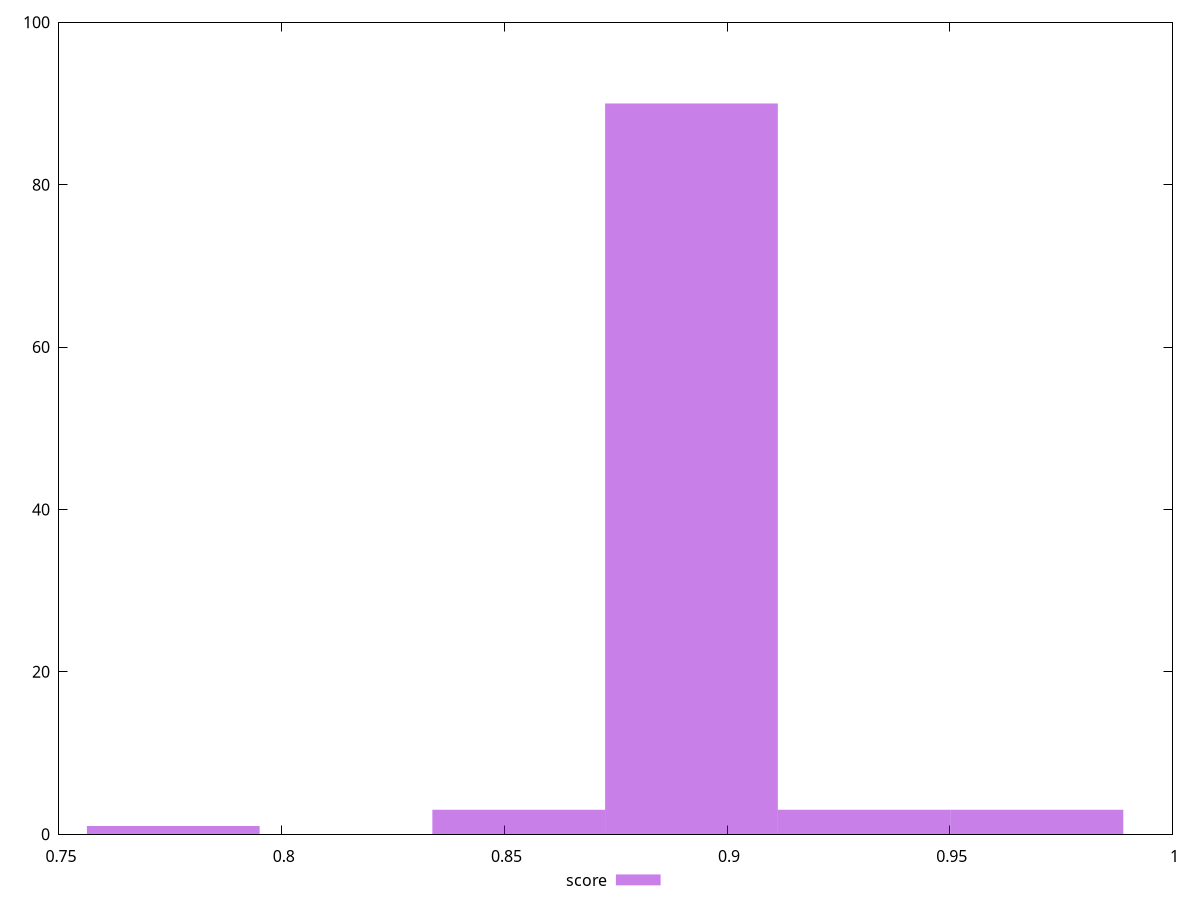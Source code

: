 reset
set terminal svg size 640, 490 enhanced background rgb 'white'
set output "reprap/total-blocking-time/samples/pages/score/histogram.svg"

$score <<EOF
0.9695651996134745 3
0.8532173756598576 3
0.9307825916289356 3
0.8919999836443966 90
0.7756521596907796 1
EOF

set key outside below
set boxwidth 0.03878260798453898
set yrange [0:100]
set style fill transparent solid 0.5 noborder

plot \
  $score title "score" with boxes, \


reset